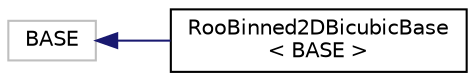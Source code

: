 digraph "Graphical Class Hierarchy"
{
  edge [fontname="Helvetica",fontsize="10",labelfontname="Helvetica",labelfontsize="10"];
  node [fontname="Helvetica",fontsize="10",shape=record];
  rankdir="LR";
  Node70 [label="BASE",height=0.2,width=0.4,color="grey75", fillcolor="white", style="filled"];
  Node70 -> Node0 [dir="back",color="midnightblue",fontsize="10",style="solid",fontname="Helvetica"];
  Node0 [label="RooBinned2DBicubicBase\l\< BASE \>",height=0.2,width=0.4,color="black", fillcolor="white", style="filled",URL="$class_roo_binned2_d_bicubic_base.html",tooltip="smoothly interpolate a TH2 for use in RooFit "];
}
